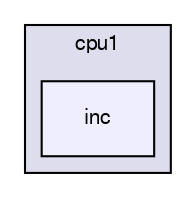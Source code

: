 digraph G {
  compound=true
  node [ fontsize="10", fontname="FreeSans"];
  edge [ labelfontsize="10", labelfontname="FreeSans"];
  subgraph clusterdir_271b10dbb81786a3023752dae73f29cf {
    graph [ bgcolor="#ddddee", pencolor="black", label="cpu1" fontname="FreeSans", fontsize="10", URL="dir_271b10dbb81786a3023752dae73f29cf.html"]
  dir_c5109755cf8c98315050f2a34aab358c [shape=box, label="inc", style="filled", fillcolor="#eeeeff", pencolor="black", URL="dir_c5109755cf8c98315050f2a34aab358c.html"];
  }
}
